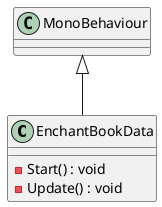 @startuml
class EnchantBookData {
    - Start() : void
    - Update() : void
}
MonoBehaviour <|-- EnchantBookData
@enduml
